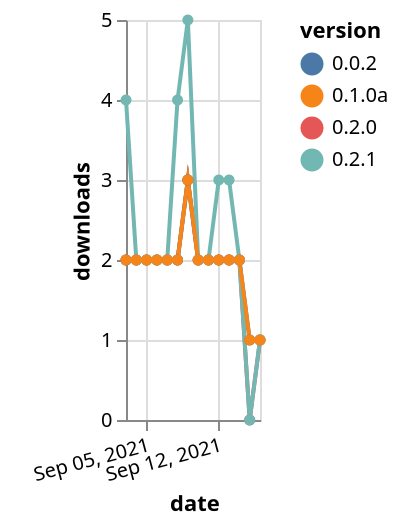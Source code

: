 {"$schema": "https://vega.github.io/schema/vega-lite/v5.json", "description": "A simple bar chart with embedded data.", "data": {"values": [{"date": "2021-09-03", "total": 2275, "delta": 2, "version": "0.2.0"}, {"date": "2021-09-04", "total": 2277, "delta": 2, "version": "0.2.0"}, {"date": "2021-09-05", "total": 2279, "delta": 2, "version": "0.2.0"}, {"date": "2021-09-06", "total": 2281, "delta": 2, "version": "0.2.0"}, {"date": "2021-09-07", "total": 2283, "delta": 2, "version": "0.2.0"}, {"date": "2021-09-08", "total": 2285, "delta": 2, "version": "0.2.0"}, {"date": "2021-09-09", "total": 2288, "delta": 3, "version": "0.2.0"}, {"date": "2021-09-10", "total": 2290, "delta": 2, "version": "0.2.0"}, {"date": "2021-09-11", "total": 2292, "delta": 2, "version": "0.2.0"}, {"date": "2021-09-12", "total": 2294, "delta": 2, "version": "0.2.0"}, {"date": "2021-09-13", "total": 2296, "delta": 2, "version": "0.2.0"}, {"date": "2021-09-14", "total": 2298, "delta": 2, "version": "0.2.0"}, {"date": "2021-09-15", "total": 2298, "delta": 0, "version": "0.2.0"}, {"date": "2021-09-16", "total": 2299, "delta": 1, "version": "0.2.0"}, {"date": "2021-09-03", "total": 2246, "delta": 2, "version": "0.0.2"}, {"date": "2021-09-04", "total": 2248, "delta": 2, "version": "0.0.2"}, {"date": "2021-09-05", "total": 2250, "delta": 2, "version": "0.0.2"}, {"date": "2021-09-06", "total": 2252, "delta": 2, "version": "0.0.2"}, {"date": "2021-09-07", "total": 2254, "delta": 2, "version": "0.0.2"}, {"date": "2021-09-08", "total": 2256, "delta": 2, "version": "0.0.2"}, {"date": "2021-09-09", "total": 2259, "delta": 3, "version": "0.0.2"}, {"date": "2021-09-10", "total": 2261, "delta": 2, "version": "0.0.2"}, {"date": "2021-09-11", "total": 2263, "delta": 2, "version": "0.0.2"}, {"date": "2021-09-12", "total": 2265, "delta": 2, "version": "0.0.2"}, {"date": "2021-09-13", "total": 2267, "delta": 2, "version": "0.0.2"}, {"date": "2021-09-14", "total": 2269, "delta": 2, "version": "0.0.2"}, {"date": "2021-09-15", "total": 2270, "delta": 1, "version": "0.0.2"}, {"date": "2021-09-16", "total": 2271, "delta": 1, "version": "0.0.2"}, {"date": "2021-09-03", "total": 2401, "delta": 4, "version": "0.2.1"}, {"date": "2021-09-04", "total": 2403, "delta": 2, "version": "0.2.1"}, {"date": "2021-09-05", "total": 2405, "delta": 2, "version": "0.2.1"}, {"date": "2021-09-06", "total": 2407, "delta": 2, "version": "0.2.1"}, {"date": "2021-09-07", "total": 2409, "delta": 2, "version": "0.2.1"}, {"date": "2021-09-08", "total": 2413, "delta": 4, "version": "0.2.1"}, {"date": "2021-09-09", "total": 2418, "delta": 5, "version": "0.2.1"}, {"date": "2021-09-10", "total": 2420, "delta": 2, "version": "0.2.1"}, {"date": "2021-09-11", "total": 2422, "delta": 2, "version": "0.2.1"}, {"date": "2021-09-12", "total": 2425, "delta": 3, "version": "0.2.1"}, {"date": "2021-09-13", "total": 2428, "delta": 3, "version": "0.2.1"}, {"date": "2021-09-14", "total": 2430, "delta": 2, "version": "0.2.1"}, {"date": "2021-09-15", "total": 2430, "delta": 0, "version": "0.2.1"}, {"date": "2021-09-16", "total": 2431, "delta": 1, "version": "0.2.1"}, {"date": "2021-09-03", "total": 2243, "delta": 2, "version": "0.1.0a"}, {"date": "2021-09-04", "total": 2245, "delta": 2, "version": "0.1.0a"}, {"date": "2021-09-05", "total": 2247, "delta": 2, "version": "0.1.0a"}, {"date": "2021-09-06", "total": 2249, "delta": 2, "version": "0.1.0a"}, {"date": "2021-09-07", "total": 2251, "delta": 2, "version": "0.1.0a"}, {"date": "2021-09-08", "total": 2253, "delta": 2, "version": "0.1.0a"}, {"date": "2021-09-09", "total": 2256, "delta": 3, "version": "0.1.0a"}, {"date": "2021-09-10", "total": 2258, "delta": 2, "version": "0.1.0a"}, {"date": "2021-09-11", "total": 2260, "delta": 2, "version": "0.1.0a"}, {"date": "2021-09-12", "total": 2262, "delta": 2, "version": "0.1.0a"}, {"date": "2021-09-13", "total": 2264, "delta": 2, "version": "0.1.0a"}, {"date": "2021-09-14", "total": 2266, "delta": 2, "version": "0.1.0a"}, {"date": "2021-09-15", "total": 2267, "delta": 1, "version": "0.1.0a"}, {"date": "2021-09-16", "total": 2268, "delta": 1, "version": "0.1.0a"}]}, "width": "container", "mark": {"type": "line", "point": {"filled": true}}, "encoding": {"x": {"field": "date", "type": "temporal", "timeUnit": "yearmonthdate", "title": "date", "axis": {"labelAngle": -15}}, "y": {"field": "delta", "type": "quantitative", "title": "downloads"}, "color": {"field": "version", "type": "nominal"}, "tooltip": {"field": "delta"}}}